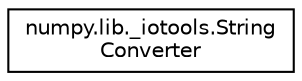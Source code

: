 digraph "Graphical Class Hierarchy"
{
 // LATEX_PDF_SIZE
  edge [fontname="Helvetica",fontsize="10",labelfontname="Helvetica",labelfontsize="10"];
  node [fontname="Helvetica",fontsize="10",shape=record];
  rankdir="LR";
  Node0 [label="numpy.lib._iotools.String\lConverter",height=0.2,width=0.4,color="black", fillcolor="white", style="filled",URL="$classnumpy_1_1lib_1_1__iotools_1_1StringConverter.html",tooltip=" "];
}
